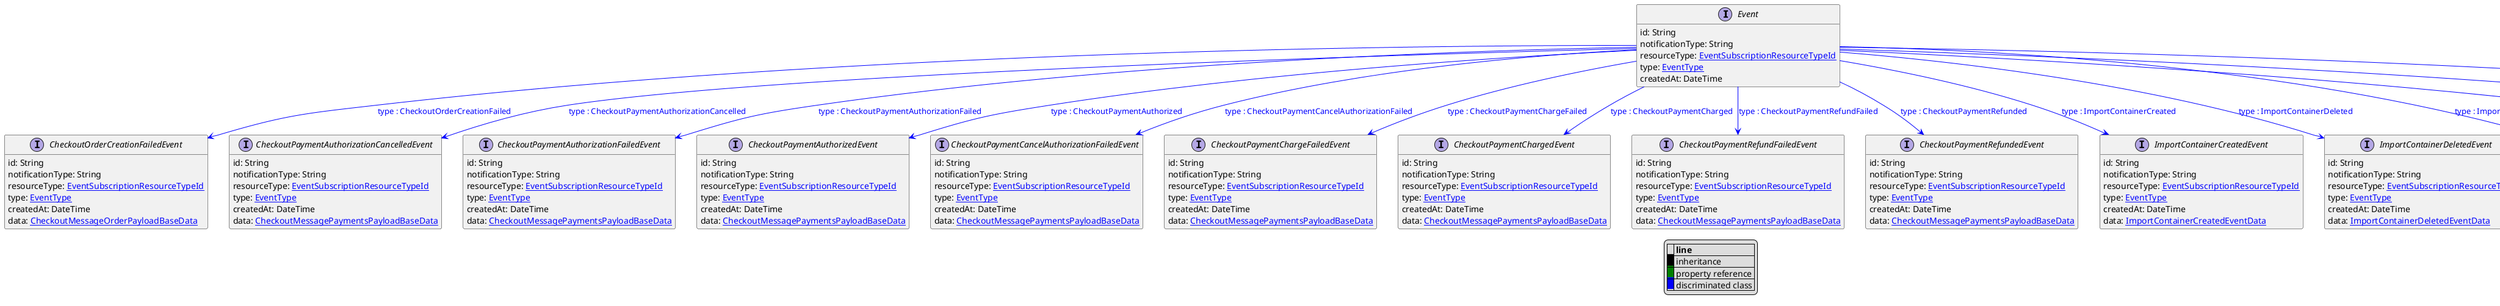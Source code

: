 @startuml

hide empty fields
hide empty methods
legend
|= |= line |
|<back:black>   </back>| inheritance |
|<back:green>   </back>| property reference |
|<back:blue>   </back>| discriminated class |
endlegend
interface Event [[Event.svg]]  {
    id: String
    notificationType: String
    resourceType: [[EventSubscriptionResourceTypeId.svg EventSubscriptionResourceTypeId]]
    type: [[EventType.svg EventType]]
    createdAt: DateTime
}


interface CheckoutOrderCreationFailedEvent [[CheckoutOrderCreationFailedEvent.svg]]  {
    id: String
    notificationType: String
    resourceType: [[EventSubscriptionResourceTypeId.svg EventSubscriptionResourceTypeId]]
    type: [[EventType.svg EventType]]
    createdAt: DateTime
    data: [[CheckoutMessageOrderPayloadBaseData.svg CheckoutMessageOrderPayloadBaseData]]
}
interface CheckoutPaymentAuthorizationCancelledEvent [[CheckoutPaymentAuthorizationCancelledEvent.svg]]  {
    id: String
    notificationType: String
    resourceType: [[EventSubscriptionResourceTypeId.svg EventSubscriptionResourceTypeId]]
    type: [[EventType.svg EventType]]
    createdAt: DateTime
    data: [[CheckoutMessagePaymentsPayloadBaseData.svg CheckoutMessagePaymentsPayloadBaseData]]
}
interface CheckoutPaymentAuthorizationFailedEvent [[CheckoutPaymentAuthorizationFailedEvent.svg]]  {
    id: String
    notificationType: String
    resourceType: [[EventSubscriptionResourceTypeId.svg EventSubscriptionResourceTypeId]]
    type: [[EventType.svg EventType]]
    createdAt: DateTime
    data: [[CheckoutMessagePaymentsPayloadBaseData.svg CheckoutMessagePaymentsPayloadBaseData]]
}
interface CheckoutPaymentAuthorizedEvent [[CheckoutPaymentAuthorizedEvent.svg]]  {
    id: String
    notificationType: String
    resourceType: [[EventSubscriptionResourceTypeId.svg EventSubscriptionResourceTypeId]]
    type: [[EventType.svg EventType]]
    createdAt: DateTime
    data: [[CheckoutMessagePaymentsPayloadBaseData.svg CheckoutMessagePaymentsPayloadBaseData]]
}
interface CheckoutPaymentCancelAuthorizationFailedEvent [[CheckoutPaymentCancelAuthorizationFailedEvent.svg]]  {
    id: String
    notificationType: String
    resourceType: [[EventSubscriptionResourceTypeId.svg EventSubscriptionResourceTypeId]]
    type: [[EventType.svg EventType]]
    createdAt: DateTime
    data: [[CheckoutMessagePaymentsPayloadBaseData.svg CheckoutMessagePaymentsPayloadBaseData]]
}
interface CheckoutPaymentChargeFailedEvent [[CheckoutPaymentChargeFailedEvent.svg]]  {
    id: String
    notificationType: String
    resourceType: [[EventSubscriptionResourceTypeId.svg EventSubscriptionResourceTypeId]]
    type: [[EventType.svg EventType]]
    createdAt: DateTime
    data: [[CheckoutMessagePaymentsPayloadBaseData.svg CheckoutMessagePaymentsPayloadBaseData]]
}
interface CheckoutPaymentChargedEvent [[CheckoutPaymentChargedEvent.svg]]  {
    id: String
    notificationType: String
    resourceType: [[EventSubscriptionResourceTypeId.svg EventSubscriptionResourceTypeId]]
    type: [[EventType.svg EventType]]
    createdAt: DateTime
    data: [[CheckoutMessagePaymentsPayloadBaseData.svg CheckoutMessagePaymentsPayloadBaseData]]
}
interface CheckoutPaymentRefundFailedEvent [[CheckoutPaymentRefundFailedEvent.svg]]  {
    id: String
    notificationType: String
    resourceType: [[EventSubscriptionResourceTypeId.svg EventSubscriptionResourceTypeId]]
    type: [[EventType.svg EventType]]
    createdAt: DateTime
    data: [[CheckoutMessagePaymentsPayloadBaseData.svg CheckoutMessagePaymentsPayloadBaseData]]
}
interface CheckoutPaymentRefundedEvent [[CheckoutPaymentRefundedEvent.svg]]  {
    id: String
    notificationType: String
    resourceType: [[EventSubscriptionResourceTypeId.svg EventSubscriptionResourceTypeId]]
    type: [[EventType.svg EventType]]
    createdAt: DateTime
    data: [[CheckoutMessagePaymentsPayloadBaseData.svg CheckoutMessagePaymentsPayloadBaseData]]
}
interface ImportContainerCreatedEvent [[ImportContainerCreatedEvent.svg]]  {
    id: String
    notificationType: String
    resourceType: [[EventSubscriptionResourceTypeId.svg EventSubscriptionResourceTypeId]]
    type: [[EventType.svg EventType]]
    createdAt: DateTime
    data: [[ImportContainerCreatedEventData.svg ImportContainerCreatedEventData]]
}
interface ImportContainerDeletedEvent [[ImportContainerDeletedEvent.svg]]  {
    id: String
    notificationType: String
    resourceType: [[EventSubscriptionResourceTypeId.svg EventSubscriptionResourceTypeId]]
    type: [[EventType.svg EventType]]
    createdAt: DateTime
    data: [[ImportContainerDeletedEventData.svg ImportContainerDeletedEventData]]
}
interface ImportOperationRejectedEvent [[ImportOperationRejectedEvent.svg]]  {
    id: String
    notificationType: String
    resourceType: [[EventSubscriptionResourceTypeId.svg EventSubscriptionResourceTypeId]]
    type: [[EventType.svg EventType]]
    createdAt: DateTime
    data: [[ImportOperationRejectedEventData.svg ImportOperationRejectedEventData]]
}
interface ImportUnresolvedEvent [[ImportUnresolvedEvent.svg]]  {
    id: String
    notificationType: String
    resourceType: [[EventSubscriptionResourceTypeId.svg EventSubscriptionResourceTypeId]]
    type: [[EventType.svg EventType]]
    createdAt: DateTime
    data: [[ImportUnresolvedEventData.svg ImportUnresolvedEventData]]
}
interface ImportValidationFailedEvent [[ImportValidationFailedEvent.svg]]  {
    id: String
    notificationType: String
    resourceType: [[EventSubscriptionResourceTypeId.svg EventSubscriptionResourceTypeId]]
    type: [[EventType.svg EventType]]
    createdAt: DateTime
    data: [[ImportValidationFailedEventData.svg ImportValidationFailedEventData]]
}
interface ImportWaitForMasterVariantEvent [[ImportWaitForMasterVariantEvent.svg]]  {
    id: String
    notificationType: String
    resourceType: [[EventSubscriptionResourceTypeId.svg EventSubscriptionResourceTypeId]]
    type: [[EventType.svg EventType]]
    createdAt: DateTime
    data: [[ImportWaitForMasterVariantEventData.svg ImportWaitForMasterVariantEventData]]
}

Event --> CheckoutOrderCreationFailedEvent #blue;text:blue : "type : CheckoutOrderCreationFailed"
Event --> CheckoutPaymentAuthorizationCancelledEvent #blue;text:blue : "type : CheckoutPaymentAuthorizationCancelled"
Event --> CheckoutPaymentAuthorizationFailedEvent #blue;text:blue : "type : CheckoutPaymentAuthorizationFailed"
Event --> CheckoutPaymentAuthorizedEvent #blue;text:blue : "type : CheckoutPaymentAuthorized"
Event --> CheckoutPaymentCancelAuthorizationFailedEvent #blue;text:blue : "type : CheckoutPaymentCancelAuthorizationFailed"
Event --> CheckoutPaymentChargeFailedEvent #blue;text:blue : "type : CheckoutPaymentChargeFailed"
Event --> CheckoutPaymentChargedEvent #blue;text:blue : "type : CheckoutPaymentCharged"
Event --> CheckoutPaymentRefundFailedEvent #blue;text:blue : "type : CheckoutPaymentRefundFailed"
Event --> CheckoutPaymentRefundedEvent #blue;text:blue : "type : CheckoutPaymentRefunded"
Event --> ImportContainerCreatedEvent #blue;text:blue : "type : ImportContainerCreated"
Event --> ImportContainerDeletedEvent #blue;text:blue : "type : ImportContainerDeleted"
Event --> ImportOperationRejectedEvent #blue;text:blue : "type : ImportOperationRejected"
Event --> ImportUnresolvedEvent #blue;text:blue : "type : ImportUnresolved"
Event --> ImportValidationFailedEvent #blue;text:blue : "type : ImportValidationFailed"
Event --> ImportWaitForMasterVariantEvent #blue;text:blue : "type : ImportWaitForMasterVariant"

@enduml

